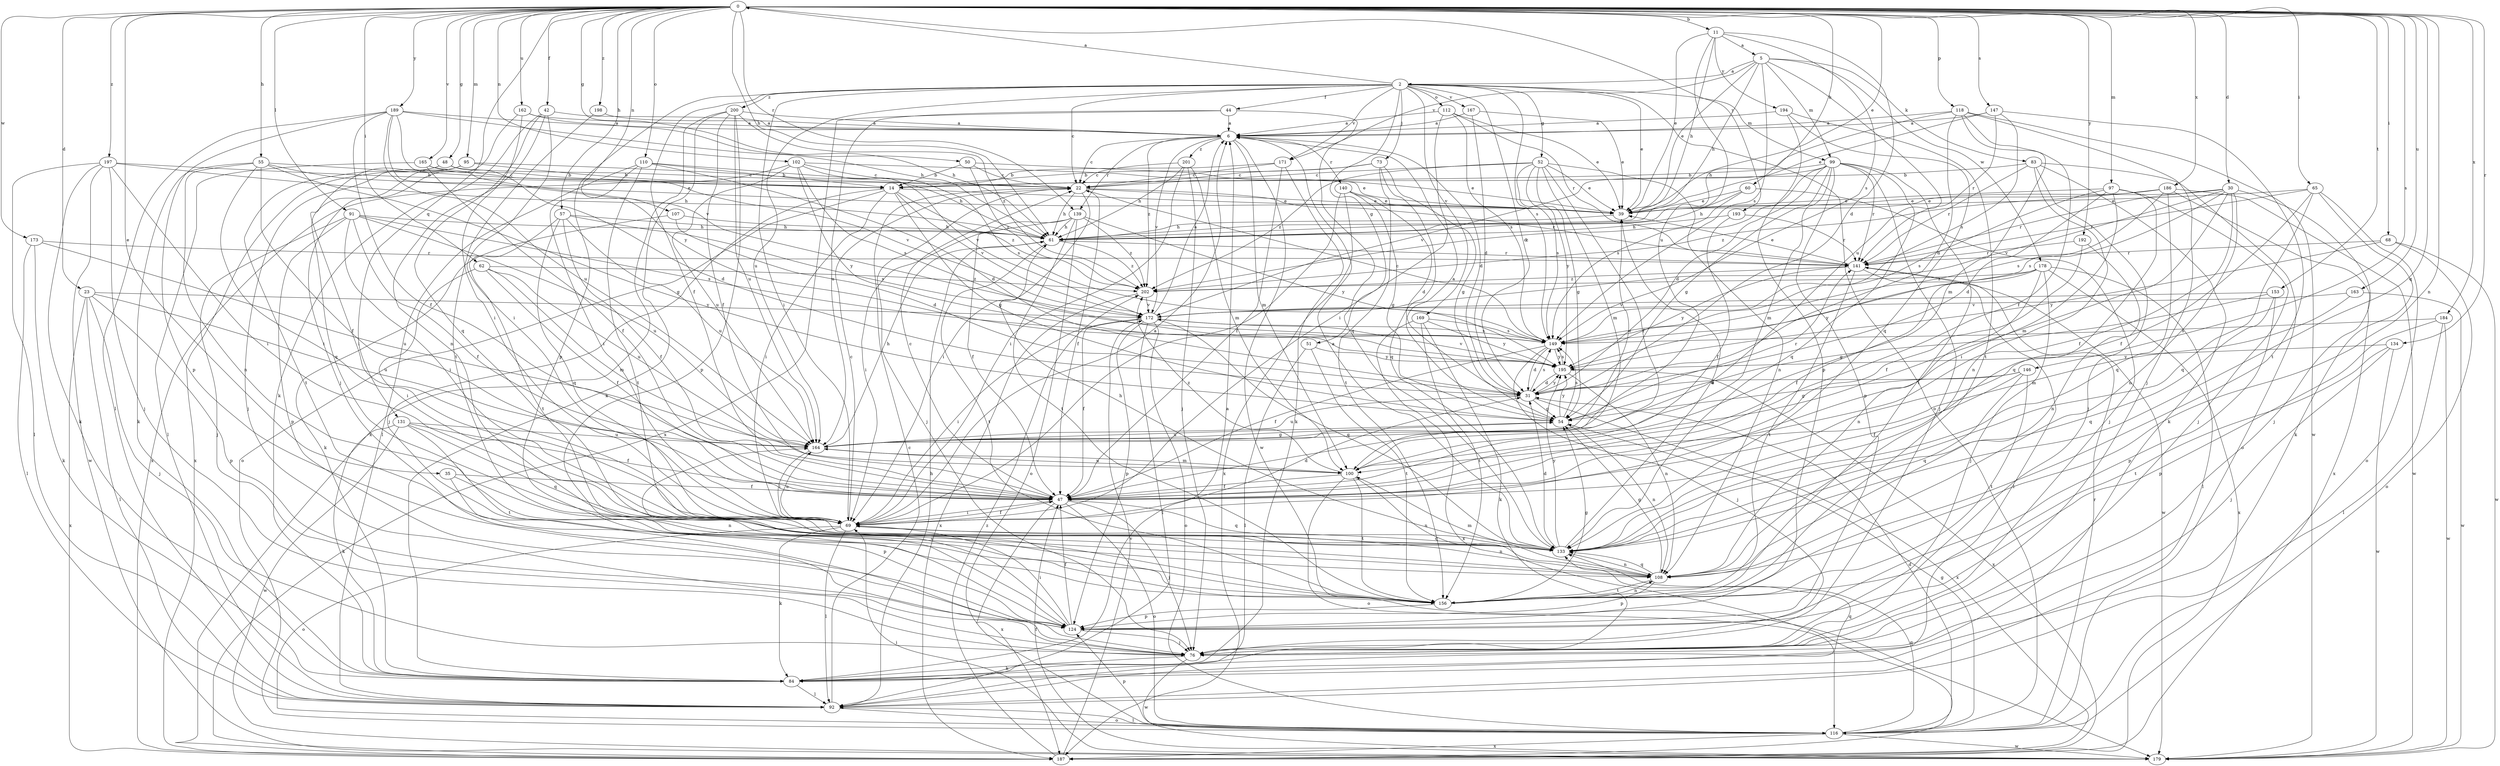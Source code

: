 strict digraph  {
0;
2;
5;
6;
11;
14;
22;
23;
30;
31;
35;
39;
42;
44;
47;
48;
50;
51;
52;
54;
55;
57;
60;
61;
62;
65;
68;
69;
73;
76;
83;
84;
91;
92;
95;
97;
99;
100;
102;
107;
108;
110;
112;
116;
118;
124;
131;
133;
134;
139;
140;
141;
146;
147;
149;
153;
156;
162;
163;
164;
165;
167;
169;
171;
172;
173;
178;
179;
184;
186;
187;
189;
192;
193;
194;
195;
197;
198;
200;
201;
202;
0 -> 11  [label=b];
0 -> 23  [label=d];
0 -> 30  [label=d];
0 -> 35  [label=e];
0 -> 39  [label=e];
0 -> 42  [label=f];
0 -> 48  [label=g];
0 -> 50  [label=g];
0 -> 55  [label=h];
0 -> 57  [label=h];
0 -> 60  [label=h];
0 -> 61  [label=h];
0 -> 62  [label=i];
0 -> 65  [label=i];
0 -> 68  [label=i];
0 -> 91  [label=l];
0 -> 95  [label=m];
0 -> 97  [label=m];
0 -> 102  [label=n];
0 -> 107  [label=n];
0 -> 108  [label=n];
0 -> 110  [label=o];
0 -> 118  [label=p];
0 -> 131  [label=q];
0 -> 133  [label=q];
0 -> 134  [label=r];
0 -> 139  [label=r];
0 -> 146  [label=s];
0 -> 147  [label=s];
0 -> 153  [label=t];
0 -> 162  [label=u];
0 -> 163  [label=u];
0 -> 165  [label=v];
0 -> 173  [label=w];
0 -> 184  [label=x];
0 -> 186  [label=x];
0 -> 189  [label=y];
0 -> 192  [label=y];
0 -> 193  [label=y];
0 -> 197  [label=z];
0 -> 198  [label=z];
2 -> 0  [label=a];
2 -> 22  [label=c];
2 -> 31  [label=d];
2 -> 39  [label=e];
2 -> 44  [label=f];
2 -> 47  [label=f];
2 -> 51  [label=g];
2 -> 52  [label=g];
2 -> 69  [label=i];
2 -> 73  [label=j];
2 -> 99  [label=m];
2 -> 112  [label=o];
2 -> 116  [label=o];
2 -> 124  [label=p];
2 -> 149  [label=s];
2 -> 164  [label=u];
2 -> 167  [label=v];
2 -> 169  [label=v];
2 -> 171  [label=v];
2 -> 200  [label=z];
5 -> 2  [label=a];
5 -> 39  [label=e];
5 -> 61  [label=h];
5 -> 83  [label=k];
5 -> 99  [label=m];
5 -> 149  [label=s];
5 -> 164  [label=u];
5 -> 171  [label=v];
5 -> 178  [label=w];
6 -> 22  [label=c];
6 -> 31  [label=d];
6 -> 100  [label=m];
6 -> 139  [label=r];
6 -> 140  [label=r];
6 -> 172  [label=v];
6 -> 179  [label=w];
6 -> 201  [label=z];
6 -> 202  [label=z];
11 -> 5  [label=a];
11 -> 31  [label=d];
11 -> 39  [label=e];
11 -> 61  [label=h];
11 -> 149  [label=s];
11 -> 164  [label=u];
11 -> 194  [label=y];
14 -> 39  [label=e];
14 -> 54  [label=g];
14 -> 69  [label=i];
14 -> 76  [label=j];
14 -> 116  [label=o];
14 -> 172  [label=v];
14 -> 202  [label=z];
22 -> 39  [label=e];
22 -> 47  [label=f];
22 -> 61  [label=h];
22 -> 69  [label=i];
22 -> 76  [label=j];
22 -> 141  [label=r];
23 -> 76  [label=j];
23 -> 92  [label=l];
23 -> 124  [label=p];
23 -> 164  [label=u];
23 -> 172  [label=v];
23 -> 187  [label=x];
30 -> 39  [label=e];
30 -> 47  [label=f];
30 -> 76  [label=j];
30 -> 100  [label=m];
30 -> 108  [label=n];
30 -> 141  [label=r];
30 -> 149  [label=s];
30 -> 172  [label=v];
31 -> 54  [label=g];
31 -> 149  [label=s];
31 -> 164  [label=u];
31 -> 187  [label=x];
31 -> 195  [label=y];
35 -> 47  [label=f];
35 -> 108  [label=n];
35 -> 124  [label=p];
39 -> 61  [label=h];
42 -> 6  [label=a];
42 -> 69  [label=i];
42 -> 84  [label=k];
42 -> 108  [label=n];
42 -> 133  [label=q];
44 -> 6  [label=a];
44 -> 133  [label=q];
44 -> 164  [label=u];
44 -> 187  [label=x];
47 -> 22  [label=c];
47 -> 69  [label=i];
47 -> 76  [label=j];
47 -> 116  [label=o];
47 -> 133  [label=q];
47 -> 187  [label=x];
48 -> 22  [label=c];
48 -> 31  [label=d];
48 -> 69  [label=i];
48 -> 156  [label=t];
50 -> 14  [label=b];
50 -> 22  [label=c];
50 -> 39  [label=e];
50 -> 202  [label=z];
51 -> 92  [label=l];
51 -> 156  [label=t];
51 -> 195  [label=y];
52 -> 22  [label=c];
52 -> 39  [label=e];
52 -> 47  [label=f];
52 -> 54  [label=g];
52 -> 100  [label=m];
52 -> 108  [label=n];
52 -> 149  [label=s];
52 -> 195  [label=y];
52 -> 202  [label=z];
54 -> 6  [label=a];
54 -> 108  [label=n];
54 -> 141  [label=r];
54 -> 149  [label=s];
54 -> 164  [label=u];
54 -> 195  [label=y];
55 -> 22  [label=c];
55 -> 39  [label=e];
55 -> 47  [label=f];
55 -> 54  [label=g];
55 -> 69  [label=i];
55 -> 84  [label=k];
55 -> 108  [label=n];
57 -> 47  [label=f];
57 -> 61  [label=h];
57 -> 133  [label=q];
57 -> 149  [label=s];
57 -> 156  [label=t];
57 -> 164  [label=u];
60 -> 39  [label=e];
60 -> 61  [label=h];
60 -> 76  [label=j];
60 -> 202  [label=z];
61 -> 141  [label=r];
61 -> 156  [label=t];
61 -> 202  [label=z];
62 -> 47  [label=f];
62 -> 69  [label=i];
62 -> 100  [label=m];
62 -> 164  [label=u];
62 -> 202  [label=z];
65 -> 39  [label=e];
65 -> 47  [label=f];
65 -> 84  [label=k];
65 -> 116  [label=o];
65 -> 133  [label=q];
65 -> 141  [label=r];
68 -> 116  [label=o];
68 -> 141  [label=r];
68 -> 179  [label=w];
68 -> 195  [label=y];
69 -> 6  [label=a];
69 -> 22  [label=c];
69 -> 31  [label=d];
69 -> 47  [label=f];
69 -> 84  [label=k];
69 -> 92  [label=l];
69 -> 108  [label=n];
69 -> 116  [label=o];
69 -> 133  [label=q];
69 -> 164  [label=u];
73 -> 14  [label=b];
73 -> 22  [label=c];
73 -> 54  [label=g];
73 -> 133  [label=q];
73 -> 156  [label=t];
76 -> 84  [label=k];
76 -> 179  [label=w];
83 -> 14  [label=b];
83 -> 76  [label=j];
83 -> 84  [label=k];
83 -> 108  [label=n];
83 -> 116  [label=o];
83 -> 141  [label=r];
84 -> 6  [label=a];
84 -> 92  [label=l];
84 -> 133  [label=q];
91 -> 47  [label=f];
91 -> 61  [label=h];
91 -> 69  [label=i];
91 -> 76  [label=j];
91 -> 124  [label=p];
91 -> 149  [label=s];
91 -> 164  [label=u];
92 -> 22  [label=c];
92 -> 61  [label=h];
92 -> 116  [label=o];
95 -> 14  [label=b];
95 -> 61  [label=h];
95 -> 76  [label=j];
95 -> 133  [label=q];
95 -> 187  [label=x];
97 -> 31  [label=d];
97 -> 39  [label=e];
97 -> 69  [label=i];
97 -> 76  [label=j];
97 -> 133  [label=q];
97 -> 149  [label=s];
99 -> 14  [label=b];
99 -> 31  [label=d];
99 -> 54  [label=g];
99 -> 76  [label=j];
99 -> 100  [label=m];
99 -> 124  [label=p];
99 -> 133  [label=q];
99 -> 141  [label=r];
99 -> 149  [label=s];
99 -> 156  [label=t];
99 -> 172  [label=v];
100 -> 47  [label=f];
100 -> 108  [label=n];
100 -> 116  [label=o];
100 -> 156  [label=t];
100 -> 164  [label=u];
100 -> 202  [label=z];
102 -> 22  [label=c];
102 -> 39  [label=e];
102 -> 149  [label=s];
102 -> 164  [label=u];
102 -> 172  [label=v];
102 -> 187  [label=x];
102 -> 195  [label=y];
107 -> 31  [label=d];
107 -> 61  [label=h];
107 -> 84  [label=k];
108 -> 54  [label=g];
108 -> 100  [label=m];
108 -> 124  [label=p];
108 -> 133  [label=q];
108 -> 156  [label=t];
110 -> 14  [label=b];
110 -> 31  [label=d];
110 -> 69  [label=i];
110 -> 92  [label=l];
110 -> 149  [label=s];
110 -> 156  [label=t];
112 -> 6  [label=a];
112 -> 39  [label=e];
112 -> 69  [label=i];
112 -> 141  [label=r];
112 -> 149  [label=s];
116 -> 31  [label=d];
116 -> 54  [label=g];
116 -> 92  [label=l];
116 -> 124  [label=p];
116 -> 133  [label=q];
116 -> 141  [label=r];
116 -> 179  [label=w];
116 -> 187  [label=x];
118 -> 6  [label=a];
118 -> 31  [label=d];
118 -> 47  [label=f];
118 -> 61  [label=h];
118 -> 76  [label=j];
118 -> 100  [label=m];
118 -> 179  [label=w];
124 -> 47  [label=f];
124 -> 69  [label=i];
124 -> 76  [label=j];
124 -> 164  [label=u];
131 -> 47  [label=f];
131 -> 84  [label=k];
131 -> 133  [label=q];
131 -> 156  [label=t];
131 -> 164  [label=u];
131 -> 179  [label=w];
133 -> 6  [label=a];
133 -> 31  [label=d];
133 -> 39  [label=e];
133 -> 61  [label=h];
133 -> 108  [label=n];
133 -> 195  [label=y];
134 -> 76  [label=j];
134 -> 156  [label=t];
134 -> 179  [label=w];
134 -> 195  [label=y];
139 -> 47  [label=f];
139 -> 61  [label=h];
139 -> 69  [label=i];
139 -> 116  [label=o];
139 -> 156  [label=t];
139 -> 195  [label=y];
139 -> 202  [label=z];
140 -> 31  [label=d];
140 -> 39  [label=e];
140 -> 54  [label=g];
140 -> 69  [label=i];
140 -> 187  [label=x];
141 -> 39  [label=e];
141 -> 92  [label=l];
141 -> 156  [label=t];
141 -> 179  [label=w];
141 -> 195  [label=y];
141 -> 202  [label=z];
146 -> 31  [label=d];
146 -> 47  [label=f];
146 -> 54  [label=g];
146 -> 133  [label=q];
146 -> 156  [label=t];
147 -> 6  [label=a];
147 -> 39  [label=e];
147 -> 141  [label=r];
147 -> 149  [label=s];
147 -> 156  [label=t];
149 -> 22  [label=c];
149 -> 31  [label=d];
149 -> 47  [label=f];
149 -> 76  [label=j];
149 -> 195  [label=y];
153 -> 54  [label=g];
153 -> 124  [label=p];
153 -> 133  [label=q];
153 -> 172  [label=v];
156 -> 54  [label=g];
156 -> 108  [label=n];
156 -> 124  [label=p];
162 -> 6  [label=a];
162 -> 61  [label=h];
162 -> 69  [label=i];
162 -> 76  [label=j];
163 -> 100  [label=m];
163 -> 172  [label=v];
163 -> 179  [label=w];
164 -> 39  [label=e];
164 -> 54  [label=g];
164 -> 61  [label=h];
164 -> 69  [label=i];
164 -> 100  [label=m];
165 -> 14  [label=b];
165 -> 47  [label=f];
165 -> 92  [label=l];
165 -> 172  [label=v];
167 -> 6  [label=a];
167 -> 31  [label=d];
167 -> 39  [label=e];
169 -> 84  [label=k];
169 -> 149  [label=s];
169 -> 156  [label=t];
169 -> 187  [label=x];
169 -> 195  [label=y];
171 -> 14  [label=b];
171 -> 22  [label=c];
171 -> 47  [label=f];
171 -> 84  [label=k];
172 -> 6  [label=a];
172 -> 47  [label=f];
172 -> 69  [label=i];
172 -> 92  [label=l];
172 -> 116  [label=o];
172 -> 124  [label=p];
172 -> 133  [label=q];
172 -> 149  [label=s];
173 -> 84  [label=k];
173 -> 92  [label=l];
173 -> 141  [label=r];
173 -> 164  [label=u];
178 -> 47  [label=f];
178 -> 76  [label=j];
178 -> 92  [label=l];
178 -> 108  [label=n];
178 -> 187  [label=x];
178 -> 195  [label=y];
178 -> 202  [label=z];
179 -> 47  [label=f];
179 -> 69  [label=i];
184 -> 92  [label=l];
184 -> 124  [label=p];
184 -> 149  [label=s];
184 -> 179  [label=w];
186 -> 39  [label=e];
186 -> 133  [label=q];
186 -> 149  [label=s];
186 -> 179  [label=w];
186 -> 187  [label=x];
186 -> 202  [label=z];
187 -> 172  [label=v];
187 -> 202  [label=z];
189 -> 6  [label=a];
189 -> 47  [label=f];
189 -> 61  [label=h];
189 -> 92  [label=l];
189 -> 124  [label=p];
189 -> 164  [label=u];
189 -> 172  [label=v];
189 -> 195  [label=y];
192 -> 47  [label=f];
192 -> 108  [label=n];
192 -> 141  [label=r];
193 -> 47  [label=f];
193 -> 61  [label=h];
193 -> 141  [label=r];
194 -> 6  [label=a];
194 -> 124  [label=p];
194 -> 133  [label=q];
194 -> 156  [label=t];
195 -> 31  [label=d];
195 -> 108  [label=n];
195 -> 149  [label=s];
195 -> 172  [label=v];
195 -> 187  [label=x];
197 -> 14  [label=b];
197 -> 61  [label=h];
197 -> 69  [label=i];
197 -> 76  [label=j];
197 -> 84  [label=k];
197 -> 92  [label=l];
197 -> 179  [label=w];
198 -> 6  [label=a];
198 -> 156  [label=t];
200 -> 6  [label=a];
200 -> 47  [label=f];
200 -> 84  [label=k];
200 -> 124  [label=p];
200 -> 164  [label=u];
200 -> 187  [label=x];
200 -> 202  [label=z];
201 -> 22  [label=c];
201 -> 61  [label=h];
201 -> 69  [label=i];
201 -> 76  [label=j];
201 -> 100  [label=m];
202 -> 172  [label=v];
202 -> 187  [label=x];
}
